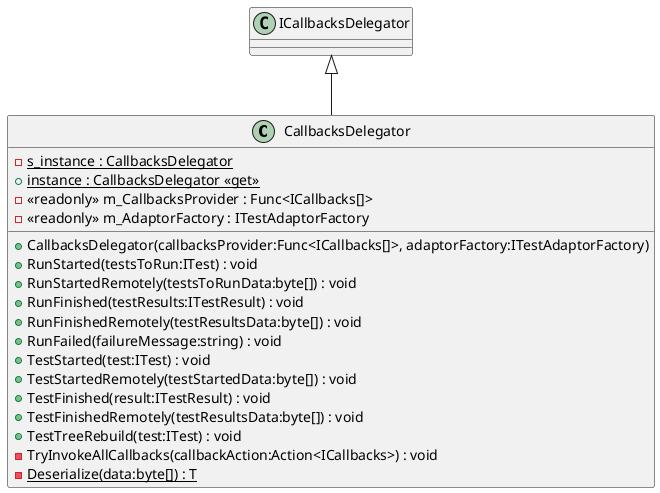 @startuml
class CallbacksDelegator {
    - {static} s_instance : CallbacksDelegator
    + {static} instance : CallbacksDelegator <<get>>
    - <<readonly>> m_CallbacksProvider : Func<ICallbacks[]>
    - <<readonly>> m_AdaptorFactory : ITestAdaptorFactory
    + CallbacksDelegator(callbacksProvider:Func<ICallbacks[]>, adaptorFactory:ITestAdaptorFactory)
    + RunStarted(testsToRun:ITest) : void
    + RunStartedRemotely(testsToRunData:byte[]) : void
    + RunFinished(testResults:ITestResult) : void
    + RunFinishedRemotely(testResultsData:byte[]) : void
    + RunFailed(failureMessage:string) : void
    + TestStarted(test:ITest) : void
    + TestStartedRemotely(testStartedData:byte[]) : void
    + TestFinished(result:ITestResult) : void
    + TestFinishedRemotely(testResultsData:byte[]) : void
    + TestTreeRebuild(test:ITest) : void
    - TryInvokeAllCallbacks(callbackAction:Action<ICallbacks>) : void
    - {static} Deserialize(data:byte[]) : T
}
ICallbacksDelegator <|-- CallbacksDelegator
@enduml
